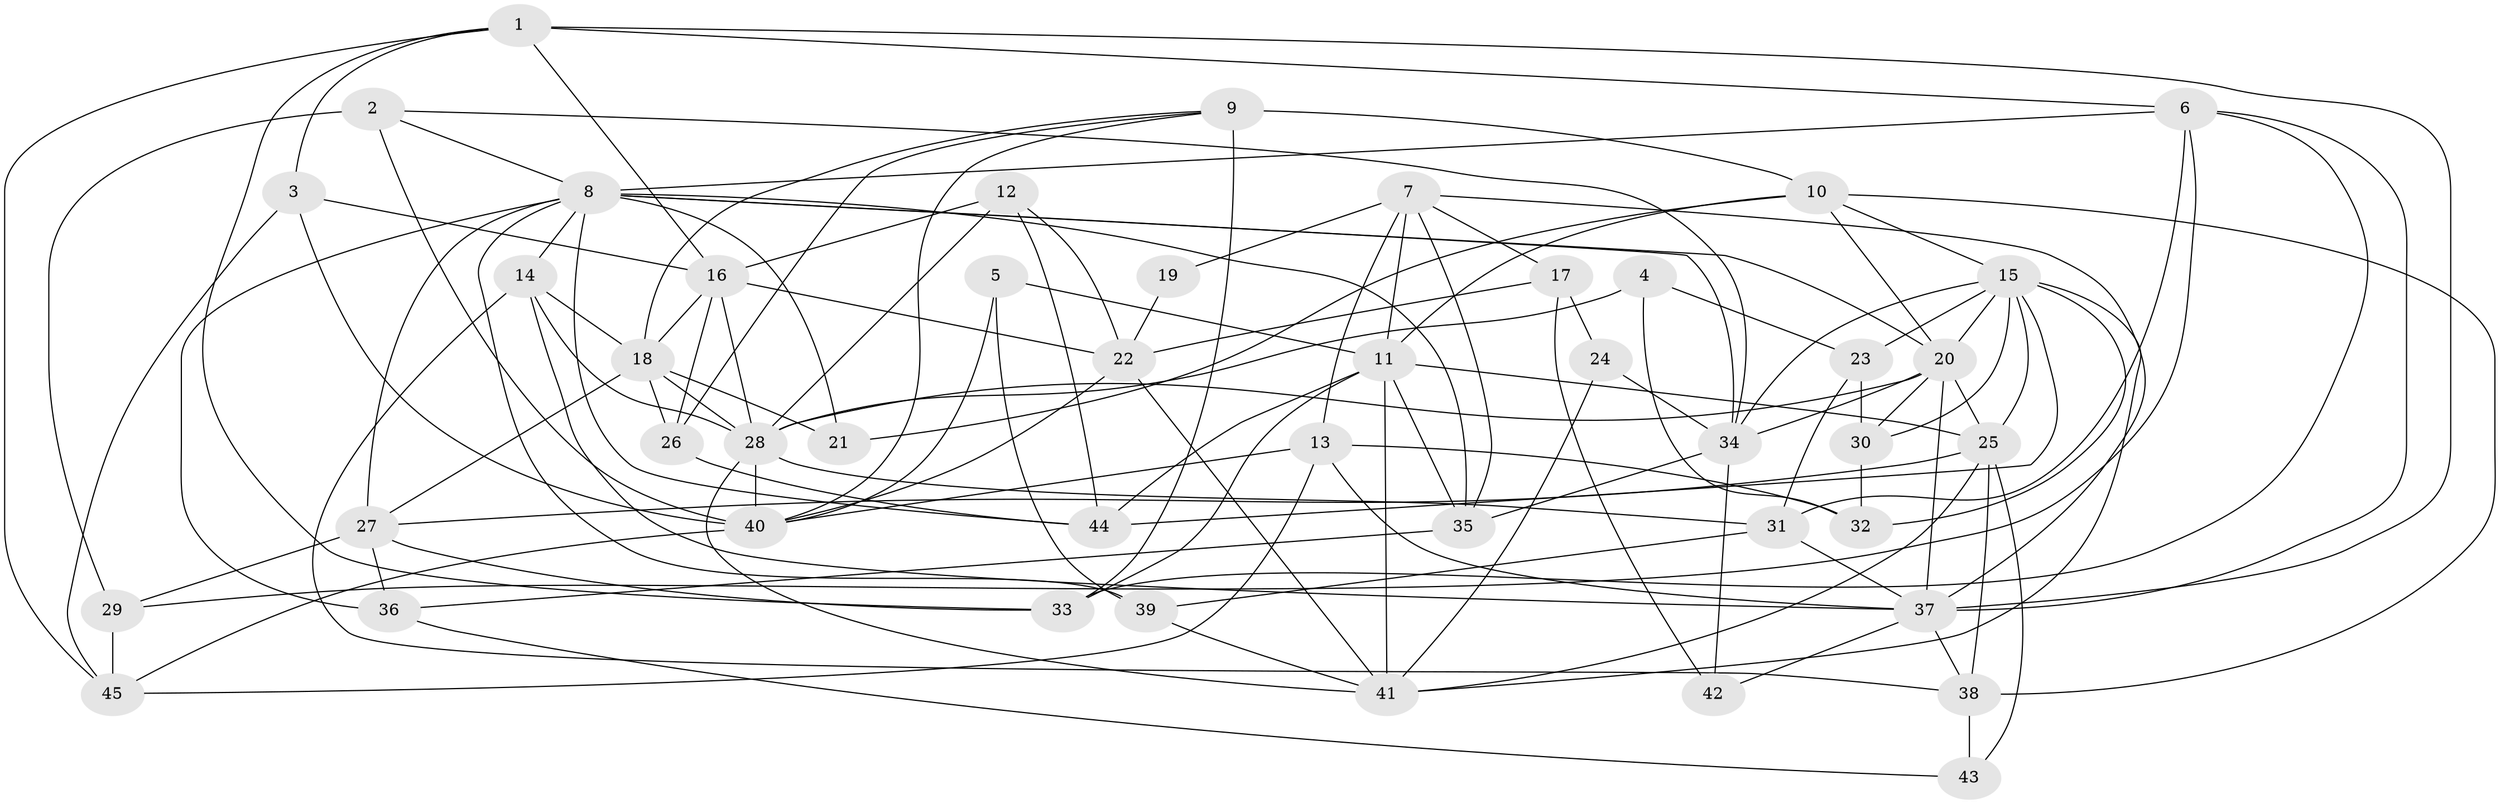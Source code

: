 // original degree distribution, {3: 0.2777777777777778, 2: 0.1111111111111111, 6: 0.1, 4: 0.3333333333333333, 5: 0.12222222222222222, 7: 0.044444444444444446, 8: 0.011111111111111112}
// Generated by graph-tools (version 1.1) at 2025/01/03/09/25 03:01:59]
// undirected, 45 vertices, 121 edges
graph export_dot {
graph [start="1"]
  node [color=gray90,style=filled];
  1;
  2;
  3;
  4;
  5;
  6;
  7;
  8;
  9;
  10;
  11;
  12;
  13;
  14;
  15;
  16;
  17;
  18;
  19;
  20;
  21;
  22;
  23;
  24;
  25;
  26;
  27;
  28;
  29;
  30;
  31;
  32;
  33;
  34;
  35;
  36;
  37;
  38;
  39;
  40;
  41;
  42;
  43;
  44;
  45;
  1 -- 3 [weight=1.0];
  1 -- 6 [weight=1.0];
  1 -- 16 [weight=1.0];
  1 -- 33 [weight=1.0];
  1 -- 37 [weight=1.0];
  1 -- 45 [weight=1.0];
  2 -- 8 [weight=1.0];
  2 -- 29 [weight=1.0];
  2 -- 34 [weight=1.0];
  2 -- 40 [weight=2.0];
  3 -- 16 [weight=1.0];
  3 -- 40 [weight=1.0];
  3 -- 45 [weight=1.0];
  4 -- 23 [weight=1.0];
  4 -- 28 [weight=1.0];
  4 -- 32 [weight=1.0];
  5 -- 11 [weight=1.0];
  5 -- 39 [weight=1.0];
  5 -- 40 [weight=1.0];
  6 -- 8 [weight=2.0];
  6 -- 29 [weight=1.0];
  6 -- 31 [weight=1.0];
  6 -- 33 [weight=1.0];
  6 -- 37 [weight=1.0];
  7 -- 11 [weight=1.0];
  7 -- 13 [weight=1.0];
  7 -- 17 [weight=1.0];
  7 -- 19 [weight=1.0];
  7 -- 35 [weight=1.0];
  7 -- 37 [weight=1.0];
  8 -- 14 [weight=1.0];
  8 -- 20 [weight=1.0];
  8 -- 21 [weight=2.0];
  8 -- 27 [weight=1.0];
  8 -- 34 [weight=1.0];
  8 -- 35 [weight=1.0];
  8 -- 36 [weight=2.0];
  8 -- 39 [weight=1.0];
  8 -- 44 [weight=1.0];
  9 -- 10 [weight=3.0];
  9 -- 18 [weight=1.0];
  9 -- 26 [weight=1.0];
  9 -- 33 [weight=1.0];
  9 -- 40 [weight=1.0];
  10 -- 11 [weight=1.0];
  10 -- 15 [weight=1.0];
  10 -- 20 [weight=1.0];
  10 -- 21 [weight=1.0];
  10 -- 38 [weight=1.0];
  11 -- 25 [weight=1.0];
  11 -- 33 [weight=1.0];
  11 -- 35 [weight=1.0];
  11 -- 41 [weight=1.0];
  11 -- 44 [weight=1.0];
  12 -- 16 [weight=1.0];
  12 -- 22 [weight=1.0];
  12 -- 28 [weight=1.0];
  12 -- 44 [weight=1.0];
  13 -- 32 [weight=2.0];
  13 -- 37 [weight=1.0];
  13 -- 40 [weight=1.0];
  13 -- 45 [weight=1.0];
  14 -- 18 [weight=1.0];
  14 -- 28 [weight=1.0];
  14 -- 37 [weight=1.0];
  14 -- 38 [weight=1.0];
  15 -- 20 [weight=1.0];
  15 -- 23 [weight=1.0];
  15 -- 25 [weight=1.0];
  15 -- 30 [weight=1.0];
  15 -- 32 [weight=1.0];
  15 -- 34 [weight=1.0];
  15 -- 41 [weight=1.0];
  15 -- 44 [weight=1.0];
  16 -- 18 [weight=1.0];
  16 -- 22 [weight=1.0];
  16 -- 26 [weight=1.0];
  16 -- 28 [weight=1.0];
  17 -- 22 [weight=1.0];
  17 -- 24 [weight=1.0];
  17 -- 42 [weight=1.0];
  18 -- 21 [weight=1.0];
  18 -- 26 [weight=1.0];
  18 -- 27 [weight=1.0];
  18 -- 28 [weight=1.0];
  19 -- 22 [weight=1.0];
  20 -- 25 [weight=2.0];
  20 -- 28 [weight=1.0];
  20 -- 30 [weight=2.0];
  20 -- 34 [weight=2.0];
  20 -- 37 [weight=1.0];
  22 -- 40 [weight=1.0];
  22 -- 41 [weight=1.0];
  23 -- 30 [weight=1.0];
  23 -- 31 [weight=2.0];
  24 -- 34 [weight=1.0];
  24 -- 41 [weight=1.0];
  25 -- 27 [weight=1.0];
  25 -- 38 [weight=1.0];
  25 -- 41 [weight=1.0];
  25 -- 43 [weight=1.0];
  26 -- 44 [weight=1.0];
  27 -- 29 [weight=1.0];
  27 -- 33 [weight=1.0];
  27 -- 36 [weight=1.0];
  28 -- 31 [weight=1.0];
  28 -- 40 [weight=1.0];
  28 -- 41 [weight=1.0];
  29 -- 45 [weight=1.0];
  30 -- 32 [weight=1.0];
  31 -- 37 [weight=1.0];
  31 -- 39 [weight=1.0];
  34 -- 35 [weight=1.0];
  34 -- 42 [weight=1.0];
  35 -- 36 [weight=2.0];
  36 -- 43 [weight=1.0];
  37 -- 38 [weight=1.0];
  37 -- 42 [weight=1.0];
  38 -- 43 [weight=1.0];
  39 -- 41 [weight=1.0];
  40 -- 45 [weight=1.0];
}
